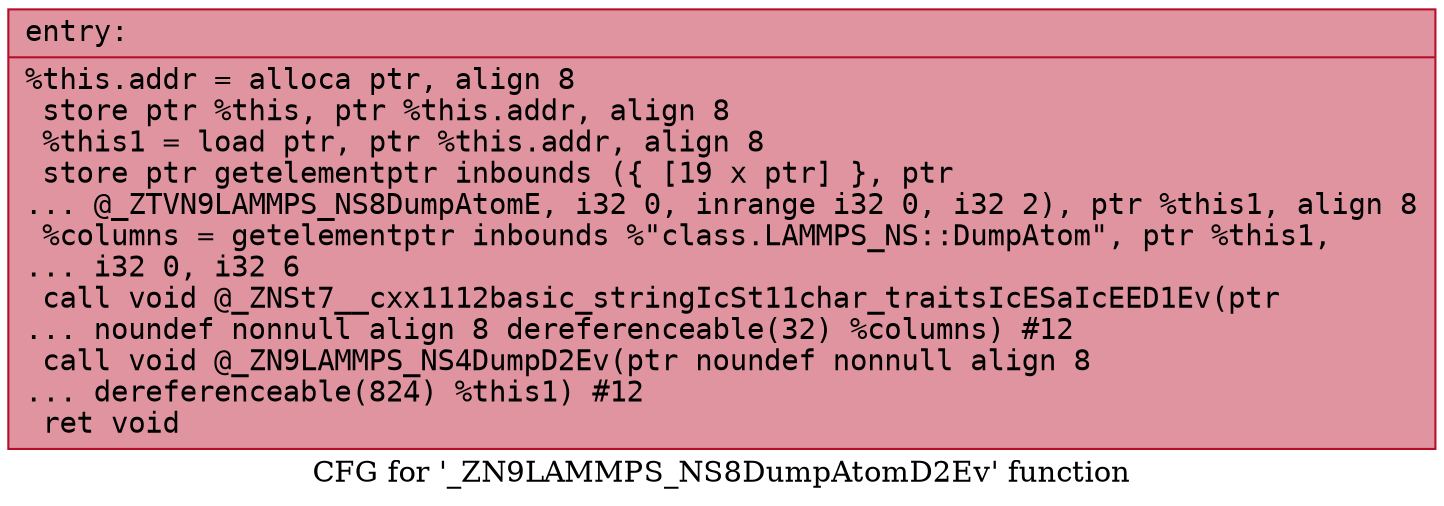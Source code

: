 digraph "CFG for '_ZN9LAMMPS_NS8DumpAtomD2Ev' function" {
	label="CFG for '_ZN9LAMMPS_NS8DumpAtomD2Ev' function";

	Node0x562c263c6a70 [shape=record,color="#b70d28ff", style=filled, fillcolor="#b70d2870" fontname="Courier",label="{entry:\l|  %this.addr = alloca ptr, align 8\l  store ptr %this, ptr %this.addr, align 8\l  %this1 = load ptr, ptr %this.addr, align 8\l  store ptr getelementptr inbounds (\{ [19 x ptr] \}, ptr\l... @_ZTVN9LAMMPS_NS8DumpAtomE, i32 0, inrange i32 0, i32 2), ptr %this1, align 8\l  %columns = getelementptr inbounds %\"class.LAMMPS_NS::DumpAtom\", ptr %this1,\l... i32 0, i32 6\l  call void @_ZNSt7__cxx1112basic_stringIcSt11char_traitsIcESaIcEED1Ev(ptr\l... noundef nonnull align 8 dereferenceable(32) %columns) #12\l  call void @_ZN9LAMMPS_NS4DumpD2Ev(ptr noundef nonnull align 8\l... dereferenceable(824) %this1) #12\l  ret void\l}"];
}
